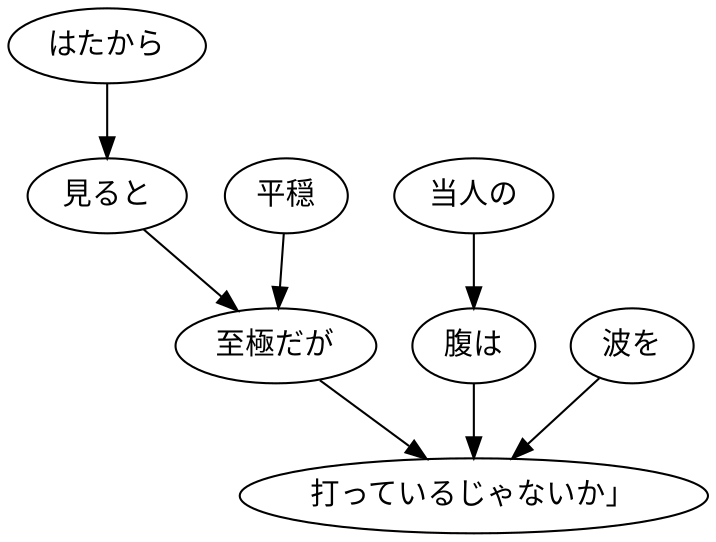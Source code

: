 digraph graph8544 {
	node0 [label="はたから"];
	node1 [label="見ると"];
	node2 [label="平穏"];
	node3 [label="至極だが"];
	node4 [label="当人の"];
	node5 [label="腹は"];
	node6 [label="波を"];
	node7 [label="打っているじゃないか」"];
	node0 -> node1;
	node1 -> node3;
	node2 -> node3;
	node3 -> node7;
	node4 -> node5;
	node5 -> node7;
	node6 -> node7;
}
